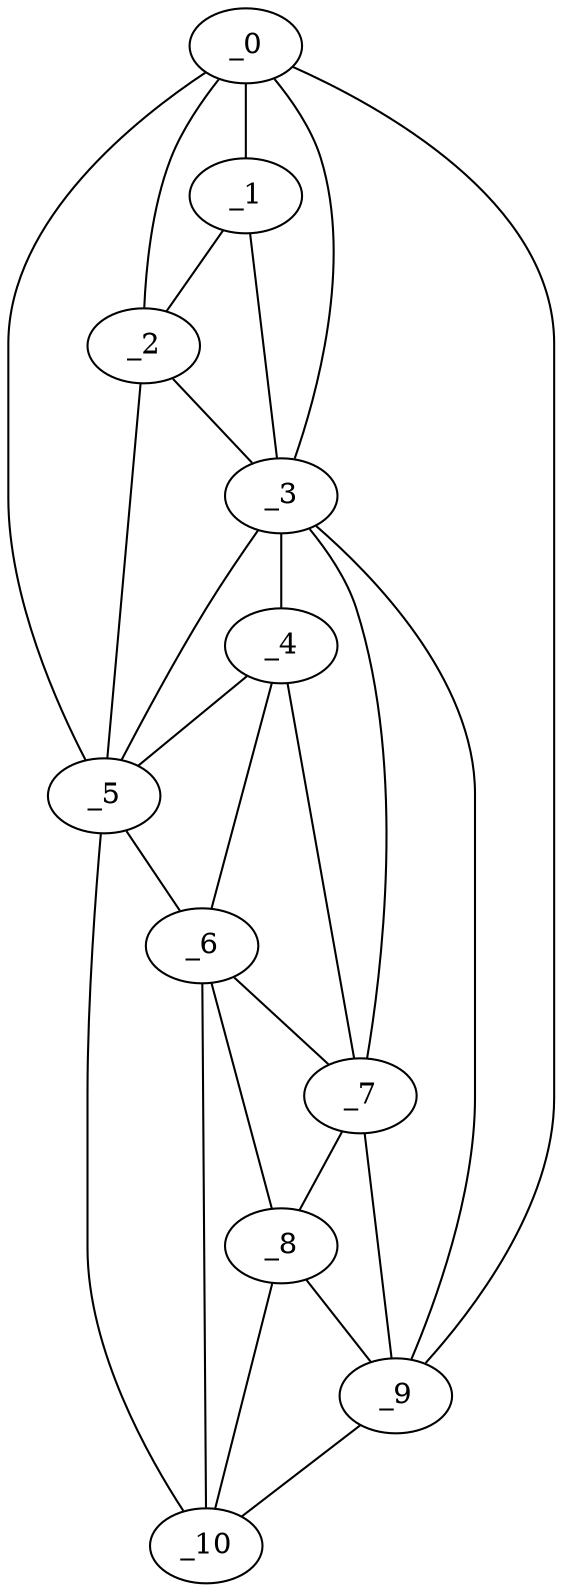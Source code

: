 graph "obj73__45.gxl" {
	_0	 [x=13,
		y=78];
	_1	 [x=27,
		y=81];
	_0 -- _1	 [valence=2];
	_2	 [x=37,
		y=84];
	_0 -- _2	 [valence=1];
	_3	 [x=64,
		y=76];
	_0 -- _3	 [valence=1];
	_5	 [x=80,
		y=98];
	_0 -- _5	 [valence=1];
	_9	 [x=119,
		y=61];
	_0 -- _9	 [valence=1];
	_1 -- _2	 [valence=2];
	_1 -- _3	 [valence=1];
	_2 -- _3	 [valence=2];
	_2 -- _5	 [valence=1];
	_4	 [x=80,
		y=90];
	_3 -- _4	 [valence=1];
	_3 -- _5	 [valence=2];
	_7	 [x=95,
		y=74];
	_3 -- _7	 [valence=2];
	_3 -- _9	 [valence=2];
	_4 -- _5	 [valence=1];
	_6	 [x=90,
		y=92];
	_4 -- _6	 [valence=2];
	_4 -- _7	 [valence=2];
	_5 -- _6	 [valence=1];
	_10	 [x=122,
		y=85];
	_5 -- _10	 [valence=1];
	_6 -- _7	 [valence=2];
	_8	 [x=103,
		y=78];
	_6 -- _8	 [valence=2];
	_6 -- _10	 [valence=2];
	_7 -- _8	 [valence=2];
	_7 -- _9	 [valence=1];
	_8 -- _9	 [valence=1];
	_8 -- _10	 [valence=1];
	_9 -- _10	 [valence=1];
}
